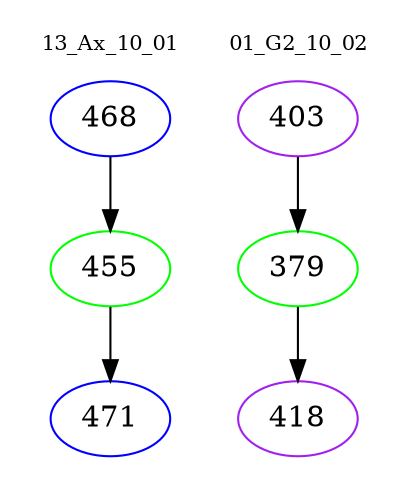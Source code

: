 digraph{
subgraph cluster_0 {
color = white
label = "13_Ax_10_01";
fontsize=10;
T0_468 [label="468", color="blue"]
T0_468 -> T0_455 [color="black"]
T0_455 [label="455", color="green"]
T0_455 -> T0_471 [color="black"]
T0_471 [label="471", color="blue"]
}
subgraph cluster_1 {
color = white
label = "01_G2_10_02";
fontsize=10;
T1_403 [label="403", color="purple"]
T1_403 -> T1_379 [color="black"]
T1_379 [label="379", color="green"]
T1_379 -> T1_418 [color="black"]
T1_418 [label="418", color="purple"]
}
}
